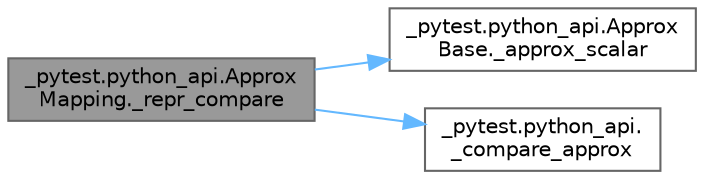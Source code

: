 digraph "_pytest.python_api.ApproxMapping._repr_compare"
{
 // LATEX_PDF_SIZE
  bgcolor="transparent";
  edge [fontname=Helvetica,fontsize=10,labelfontname=Helvetica,labelfontsize=10];
  node [fontname=Helvetica,fontsize=10,shape=box,height=0.2,width=0.4];
  rankdir="LR";
  Node1 [id="Node000001",label="_pytest.python_api.Approx\lMapping._repr_compare",height=0.2,width=0.4,color="gray40", fillcolor="grey60", style="filled", fontcolor="black",tooltip=" "];
  Node1 -> Node2 [id="edge1_Node000001_Node000002",color="steelblue1",style="solid",tooltip=" "];
  Node2 [id="Node000002",label="_pytest.python_api.Approx\lBase._approx_scalar",height=0.2,width=0.4,color="grey40", fillcolor="white", style="filled",URL="$class__pytest_1_1python__api_1_1_approx_base.html#a50c9d360a99bde083716b7967b84e9e2",tooltip=" "];
  Node1 -> Node3 [id="edge2_Node000001_Node000003",color="steelblue1",style="solid",tooltip=" "];
  Node3 [id="Node000003",label="_pytest.python_api.\l_compare_approx",height=0.2,width=0.4,color="grey40", fillcolor="white", style="filled",URL="$namespace__pytest_1_1python__api.html#a045b7f295f61936e2b2db5ddf6cb86aa",tooltip=" "];
}
